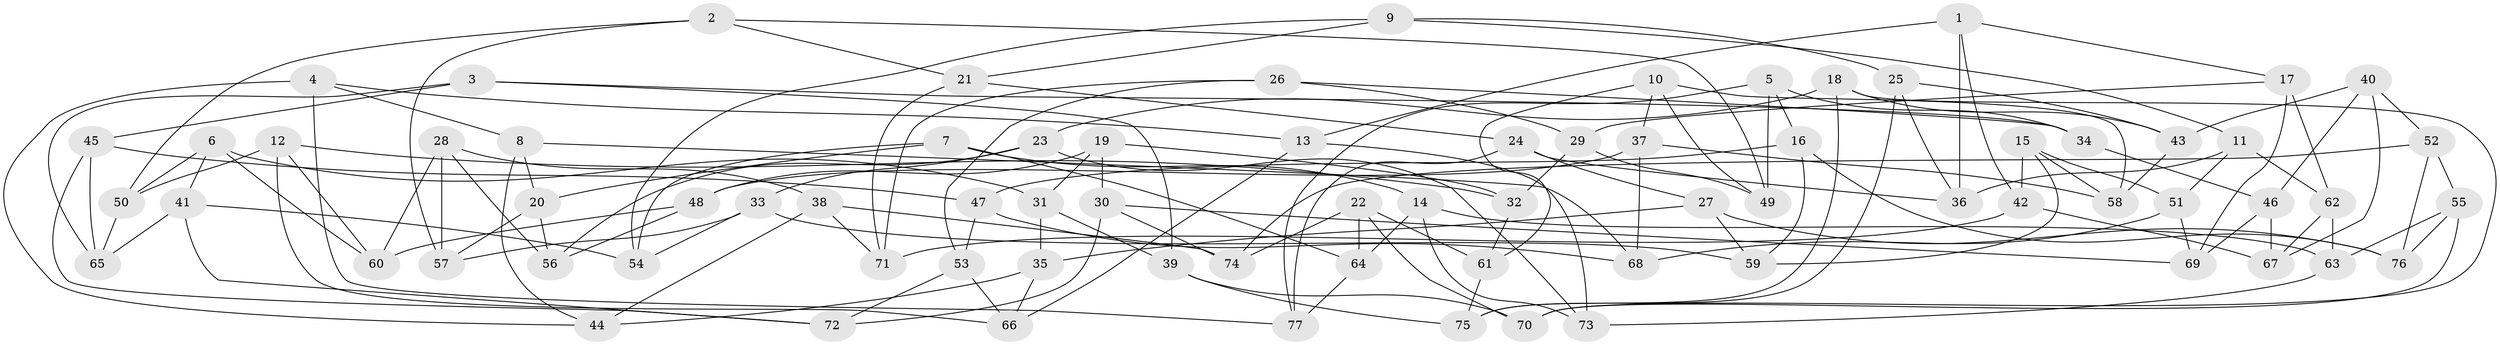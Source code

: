 // coarse degree distribution, {2: 0.05263157894736842, 4: 0.39473684210526316, 5: 0.18421052631578946, 3: 0.21052631578947367, 7: 0.05263157894736842, 11: 0.05263157894736842, 9: 0.02631578947368421, 8: 0.02631578947368421}
// Generated by graph-tools (version 1.1) at 2025/01/03/04/25 22:01:17]
// undirected, 77 vertices, 154 edges
graph export_dot {
graph [start="1"]
  node [color=gray90,style=filled];
  1;
  2;
  3;
  4;
  5;
  6;
  7;
  8;
  9;
  10;
  11;
  12;
  13;
  14;
  15;
  16;
  17;
  18;
  19;
  20;
  21;
  22;
  23;
  24;
  25;
  26;
  27;
  28;
  29;
  30;
  31;
  32;
  33;
  34;
  35;
  36;
  37;
  38;
  39;
  40;
  41;
  42;
  43;
  44;
  45;
  46;
  47;
  48;
  49;
  50;
  51;
  52;
  53;
  54;
  55;
  56;
  57;
  58;
  59;
  60;
  61;
  62;
  63;
  64;
  65;
  66;
  67;
  68;
  69;
  70;
  71;
  72;
  73;
  74;
  75;
  76;
  77;
  1 -- 17;
  1 -- 13;
  1 -- 42;
  1 -- 36;
  2 -- 21;
  2 -- 50;
  2 -- 49;
  2 -- 57;
  3 -- 65;
  3 -- 45;
  3 -- 34;
  3 -- 39;
  4 -- 13;
  4 -- 77;
  4 -- 44;
  4 -- 8;
  5 -- 77;
  5 -- 34;
  5 -- 49;
  5 -- 16;
  6 -- 41;
  6 -- 31;
  6 -- 60;
  6 -- 50;
  7 -- 14;
  7 -- 20;
  7 -- 64;
  7 -- 54;
  8 -- 20;
  8 -- 68;
  8 -- 44;
  9 -- 25;
  9 -- 21;
  9 -- 54;
  9 -- 11;
  10 -- 49;
  10 -- 37;
  10 -- 58;
  10 -- 61;
  11 -- 62;
  11 -- 36;
  11 -- 51;
  12 -- 50;
  12 -- 60;
  12 -- 32;
  12 -- 66;
  13 -- 66;
  13 -- 73;
  14 -- 64;
  14 -- 73;
  14 -- 63;
  15 -- 42;
  15 -- 59;
  15 -- 51;
  15 -- 58;
  16 -- 47;
  16 -- 76;
  16 -- 59;
  17 -- 62;
  17 -- 69;
  17 -- 29;
  18 -- 23;
  18 -- 43;
  18 -- 70;
  18 -- 75;
  19 -- 31;
  19 -- 30;
  19 -- 48;
  19 -- 32;
  20 -- 56;
  20 -- 57;
  21 -- 71;
  21 -- 24;
  22 -- 70;
  22 -- 61;
  22 -- 74;
  22 -- 64;
  23 -- 56;
  23 -- 73;
  23 -- 33;
  24 -- 77;
  24 -- 36;
  24 -- 27;
  25 -- 75;
  25 -- 36;
  25 -- 43;
  26 -- 53;
  26 -- 71;
  26 -- 29;
  26 -- 34;
  27 -- 76;
  27 -- 59;
  27 -- 35;
  28 -- 60;
  28 -- 38;
  28 -- 57;
  28 -- 56;
  29 -- 49;
  29 -- 32;
  30 -- 72;
  30 -- 69;
  30 -- 74;
  31 -- 35;
  31 -- 39;
  32 -- 61;
  33 -- 57;
  33 -- 59;
  33 -- 54;
  34 -- 46;
  35 -- 66;
  35 -- 44;
  37 -- 58;
  37 -- 68;
  37 -- 48;
  38 -- 44;
  38 -- 71;
  38 -- 74;
  39 -- 70;
  39 -- 75;
  40 -- 67;
  40 -- 46;
  40 -- 43;
  40 -- 52;
  41 -- 54;
  41 -- 72;
  41 -- 65;
  42 -- 71;
  42 -- 67;
  43 -- 58;
  45 -- 72;
  45 -- 65;
  45 -- 47;
  46 -- 69;
  46 -- 67;
  47 -- 53;
  47 -- 68;
  48 -- 56;
  48 -- 60;
  50 -- 65;
  51 -- 68;
  51 -- 69;
  52 -- 76;
  52 -- 74;
  52 -- 55;
  53 -- 72;
  53 -- 66;
  55 -- 63;
  55 -- 70;
  55 -- 76;
  61 -- 75;
  62 -- 63;
  62 -- 67;
  63 -- 73;
  64 -- 77;
}
